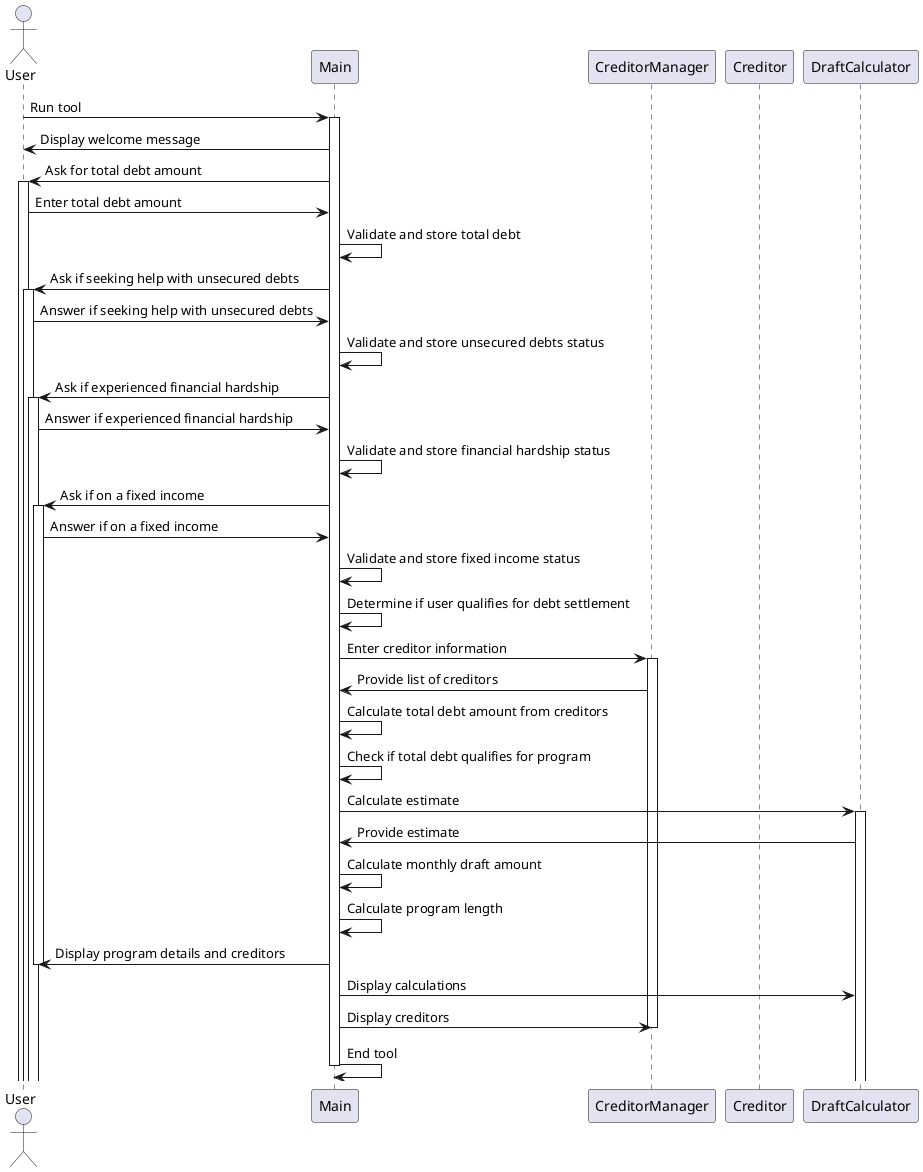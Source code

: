 @startuml
actor User
participant Main
participant CreditorManager
participant Creditor
participant DraftCalculator

User -> Main: Run tool
activate Main

Main -> User: Display welcome message
Main -> User: Ask for total debt amount
activate User

User -> Main: Enter total debt amount
Main -> Main: Validate and store total debt
Main -> User: Ask if seeking help with unsecured debts
activate User

User -> Main: Answer if seeking help with unsecured debts
Main -> Main: Validate and store unsecured debts status
Main -> User: Ask if experienced financial hardship
activate User

User -> Main: Answer if experienced financial hardship
Main -> Main: Validate and store financial hardship status
Main -> User: Ask if on a fixed income
activate User

User -> Main: Answer if on a fixed income
Main -> Main: Validate and store fixed income status
Main -> Main: Determine if user qualifies for debt settlement
Main -> CreditorManager: Enter creditor information
activate CreditorManager

CreditorManager -> Main: Provide list of creditors
Main -> Main: Calculate total debt amount from creditors
Main -> Main: Check if total debt qualifies for program
Main -> DraftCalculator: Calculate estimate
activate DraftCalculator

DraftCalculator -> Main: Provide estimate
Main -> Main: Calculate monthly draft amount
Main -> Main: Calculate program length
Main -> User: Display program details and creditors
deactivate User

Main -> DraftCalculator: Display calculations
Main -> CreditorManager: Display creditors
deactivate CreditorManager
Main -> Main: End tool
deactivate Main

@enduml